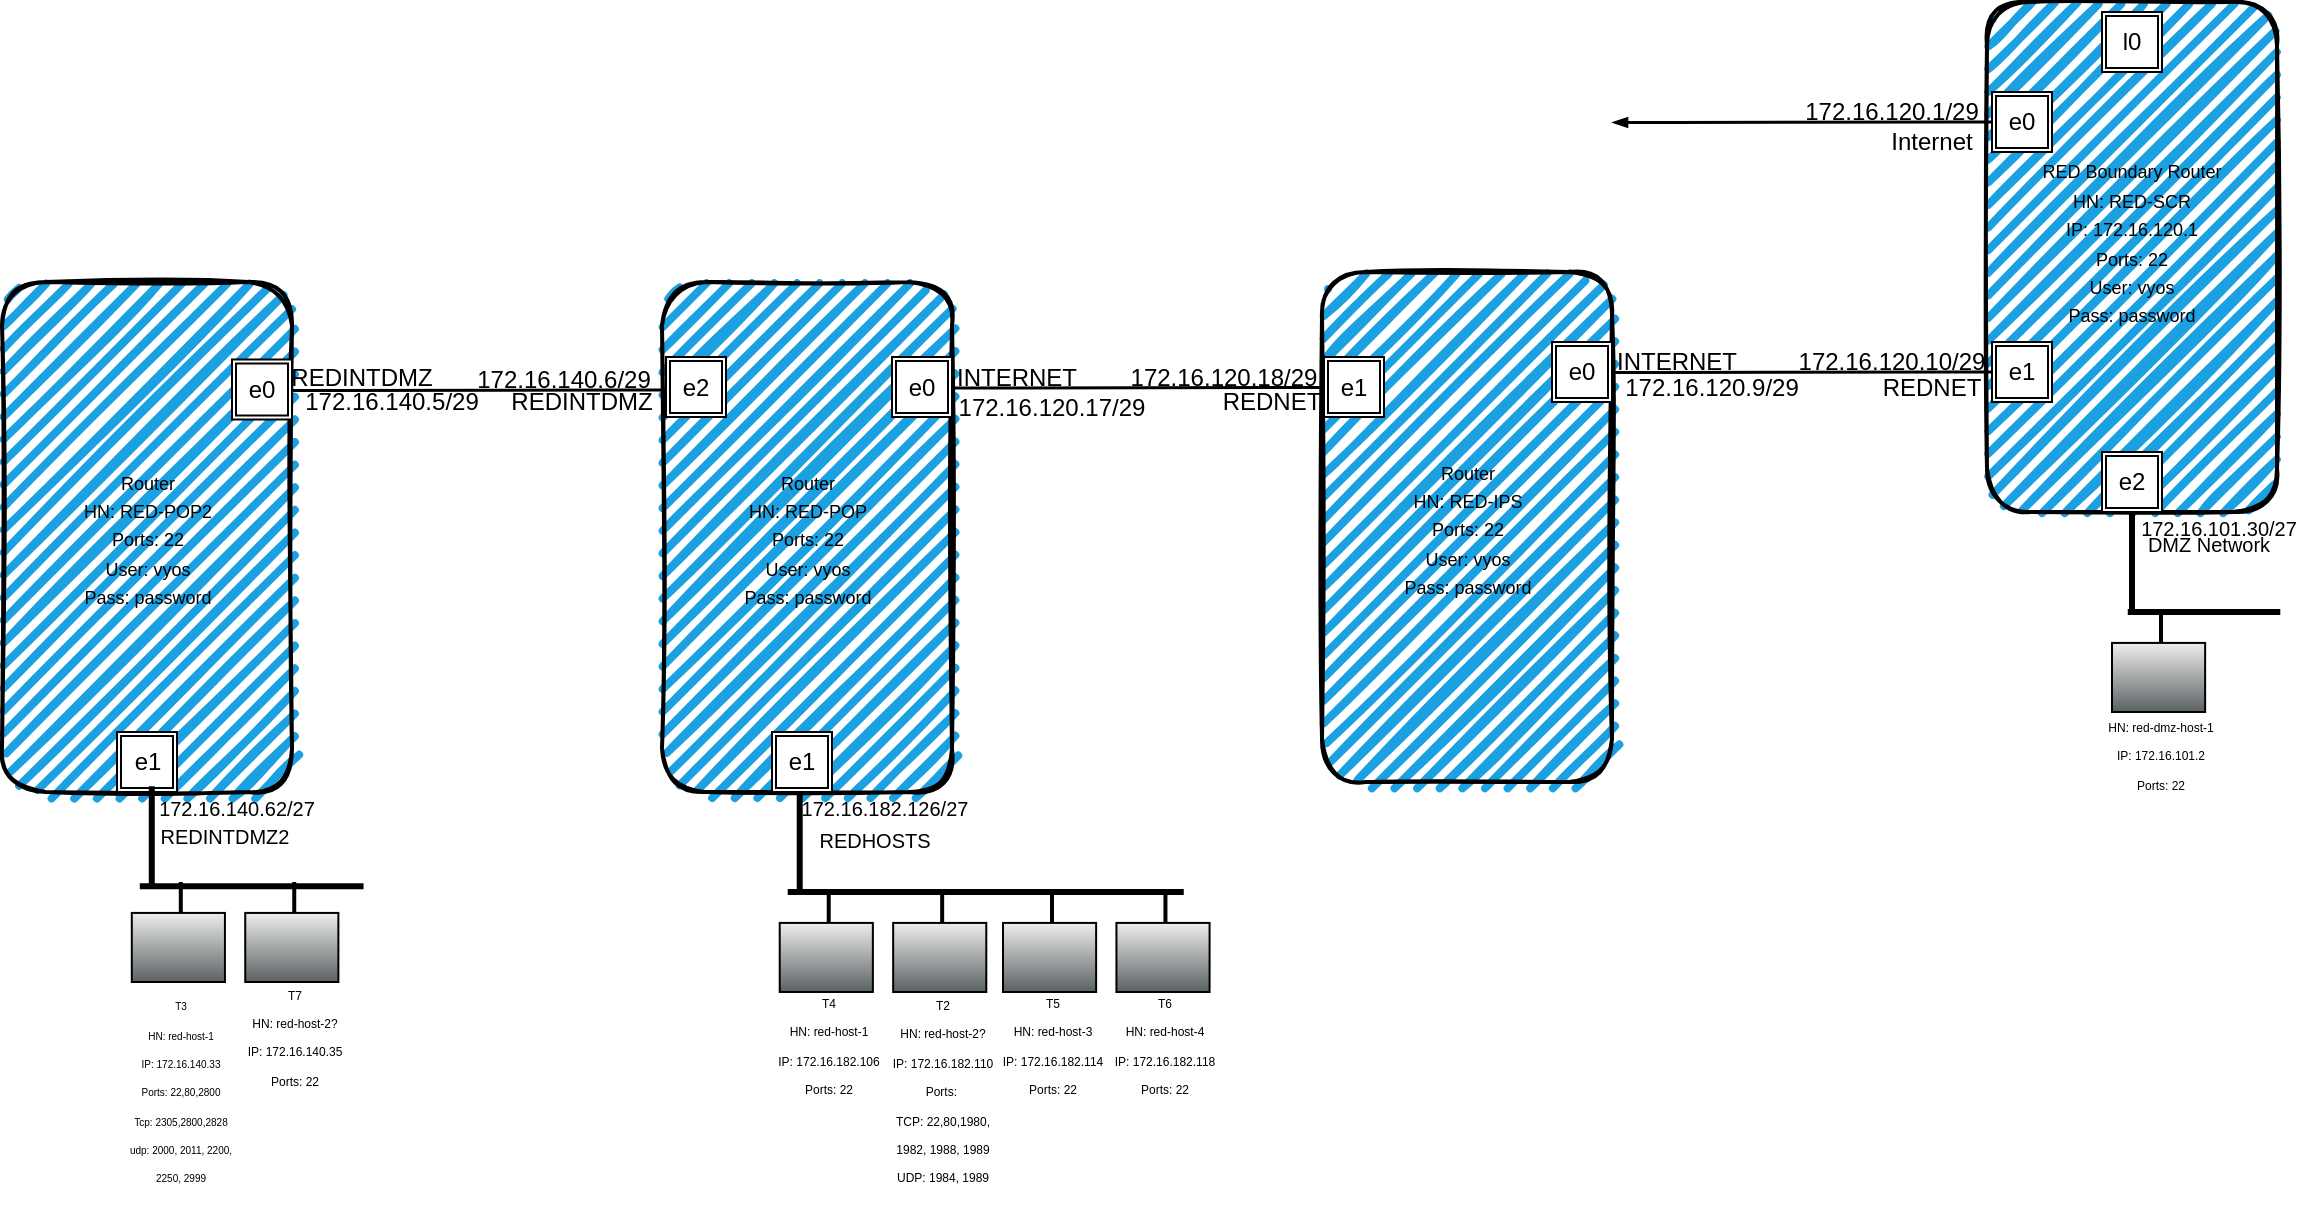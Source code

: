 <mxfile version="28.1.0">
  <diagram name="Page-1" id="_rwPM-7uunxRJzQnY0g6">
    <mxGraphModel dx="1182" dy="177" grid="1" gridSize="10" guides="1" tooltips="1" connect="1" arrows="1" fold="1" page="1" pageScale="1" pageWidth="850" pageHeight="1100" math="0" shadow="0">
      <root>
        <mxCell id="0" />
        <mxCell id="1" parent="0" />
        <mxCell id="rV_EDdplLf0STSpB1xcs-41" value="" style="endArrow=blockThin;html=1;bendable=1;rounded=0;endFill=1;endSize=4;edgeStyle=entityRelationEdgeStyle;startArrow=blockThin;startFill=1;startSize=4;jumpStyle=none;jumpSize=0;targetPerimeterSpacing=15;strokeWidth=1.5;strokeColor=light-dark(#000000,#FEFEFE);exitX=0.196;exitY=0.069;exitDx=0;exitDy=0;exitPerimeter=0;" parent="1" edge="1">
          <mxGeometry width="50" height="50" relative="1" as="geometry">
            <mxPoint x="-190" y="597.73" as="sourcePoint" />
            <mxPoint x="20" y="597.5" as="targetPoint" />
          </mxGeometry>
        </mxCell>
        <mxCell id="rV_EDdplLf0STSpB1xcs-14" value="" style="endArrow=blockThin;html=1;bendable=1;rounded=0;endFill=1;endSize=4;edgeStyle=entityRelationEdgeStyle;startArrow=blockThin;startFill=1;startSize=4;jumpStyle=none;jumpSize=0;targetPerimeterSpacing=15;strokeWidth=1.5;strokeColor=light-dark(#000000,#FEFEFE);exitX=0.196;exitY=0.069;exitDx=0;exitDy=0;exitPerimeter=0;" parent="1" source="rV_EDdplLf0STSpB1xcs-17" edge="1">
          <mxGeometry width="50" height="50" relative="1" as="geometry">
            <mxPoint x="150" y="590.05" as="sourcePoint" />
            <mxPoint x="350" y="589.77" as="targetPoint" />
          </mxGeometry>
        </mxCell>
        <mxCell id="rV_EDdplLf0STSpB1xcs-11" value="" style="endArrow=blockThin;html=1;bendable=1;rounded=0;endFill=1;endSize=4;edgeStyle=entityRelationEdgeStyle;startArrow=blockThin;startFill=1;startSize=4;jumpStyle=none;jumpSize=0;targetPerimeterSpacing=15;strokeWidth=1.5;strokeColor=light-dark(#000000,#FEFEFE);" parent="1" edge="1">
          <mxGeometry width="50" height="50" relative="1" as="geometry">
            <mxPoint x="150" y="465" as="sourcePoint" />
            <mxPoint x="350" y="464.72" as="targetPoint" />
          </mxGeometry>
        </mxCell>
        <mxCell id="rV_EDdplLf0STSpB1xcs-6" value="" style="rounded=1;whiteSpace=wrap;html=1;strokeWidth=2;fillWeight=4;hachureGap=8;hachureAngle=45;fillColor=light-dark(#1BA1E2,#6600CC);sketch=1;rotation=90;" parent="1" vertex="1">
          <mxGeometry x="282.5" y="460" width="255" height="145" as="geometry" />
        </mxCell>
        <mxCell id="rV_EDdplLf0STSpB1xcs-5" value="&lt;font style=&quot;font-size: 9px;&quot;&gt;RED Boundary Router&lt;/font&gt;&lt;div&gt;&lt;font style=&quot;font-size: 9px;&quot;&gt;HN: RED-SCR&lt;/font&gt;&lt;/div&gt;&lt;div&gt;&lt;font style=&quot;font-size: 9px;&quot;&gt;IP: 172.16.120.1&lt;/font&gt;&lt;/div&gt;&lt;div&gt;&lt;font style=&quot;font-size: 9px;&quot;&gt;Ports: 22&lt;/font&gt;&lt;/div&gt;&lt;div&gt;&lt;font style=&quot;font-size: 9px;&quot;&gt;User: vyos&lt;/font&gt;&lt;/div&gt;&lt;div&gt;&lt;font style=&quot;font-size: 9px;&quot;&gt;Pass: password&lt;/font&gt;&lt;/div&gt;" style="text;html=1;align=center;verticalAlign=middle;whiteSpace=wrap;rounded=0;" parent="1" vertex="1">
          <mxGeometry x="360" y="455" width="100" height="140" as="geometry" />
        </mxCell>
        <mxCell id="rV_EDdplLf0STSpB1xcs-7" value="e1" style="shape=ext;double=1;whiteSpace=wrap;html=1;aspect=fixed;" parent="1" vertex="1">
          <mxGeometry x="340" y="575" width="30" height="30" as="geometry" />
        </mxCell>
        <mxCell id="rV_EDdplLf0STSpB1xcs-8" value="e2" style="shape=ext;double=1;whiteSpace=wrap;html=1;aspect=fixed;" parent="1" vertex="1">
          <mxGeometry x="395" y="630" width="30" height="30" as="geometry" />
        </mxCell>
        <mxCell id="rV_EDdplLf0STSpB1xcs-9" value="e0" style="shape=ext;double=1;whiteSpace=wrap;html=1;aspect=fixed;" parent="1" vertex="1">
          <mxGeometry x="340" y="450" width="30" height="30" as="geometry" />
        </mxCell>
        <mxCell id="rV_EDdplLf0STSpB1xcs-10" value="l0" style="shape=ext;double=1;whiteSpace=wrap;html=1;aspect=fixed;" parent="1" vertex="1">
          <mxGeometry x="395" y="410" width="30" height="30" as="geometry" />
        </mxCell>
        <mxCell id="rV_EDdplLf0STSpB1xcs-12" value="172.16.120.1/29" style="text;html=1;align=center;verticalAlign=middle;whiteSpace=wrap;rounded=0;" parent="1" vertex="1">
          <mxGeometry x="240" y="450" width="100" height="20" as="geometry" />
        </mxCell>
        <mxCell id="rV_EDdplLf0STSpB1xcs-13" value="Internet" style="text;html=1;align=center;verticalAlign=middle;whiteSpace=wrap;rounded=0;" parent="1" vertex="1">
          <mxGeometry x="290" y="470" width="40" height="10" as="geometry" />
        </mxCell>
        <mxCell id="rV_EDdplLf0STSpB1xcs-15" value="172.16.120.10/29" style="text;html=1;align=center;verticalAlign=middle;whiteSpace=wrap;rounded=0;" parent="1" vertex="1">
          <mxGeometry x="240" y="575" width="100" height="20" as="geometry" />
        </mxCell>
        <mxCell id="rV_EDdplLf0STSpB1xcs-16" value="172.16.120.9/29" style="text;html=1;align=center;verticalAlign=middle;whiteSpace=wrap;rounded=0;" parent="1" vertex="1">
          <mxGeometry x="150" y="595" width="100" height="5" as="geometry" />
        </mxCell>
        <mxCell id="rV_EDdplLf0STSpB1xcs-17" value="" style="rounded=1;whiteSpace=wrap;html=1;strokeWidth=2;fillWeight=4;hachureGap=8;hachureAngle=45;fillColor=light-dark(#1BA1E2,#6600CC);sketch=1;rotation=90;" parent="1" vertex="1">
          <mxGeometry x="-50" y="595" width="255" height="145" as="geometry" />
        </mxCell>
        <mxCell id="rV_EDdplLf0STSpB1xcs-18" value="e0" style="shape=ext;double=1;whiteSpace=wrap;html=1;aspect=fixed;" parent="1" vertex="1">
          <mxGeometry x="120" y="575" width="30" height="30" as="geometry" />
        </mxCell>
        <mxCell id="rV_EDdplLf0STSpB1xcs-19" value="&lt;font style=&quot;font-size: 9px;&quot;&gt;Router&lt;/font&gt;&lt;div&gt;&lt;font style=&quot;font-size: 9px;&quot;&gt;HN: RED-IPS&lt;/font&gt;&lt;/div&gt;&lt;div&gt;&lt;span style=&quot;font-size: 9px; background-color: transparent; color: light-dark(rgb(0, 0, 0), rgb(255, 255, 255));&quot;&gt;Ports: 22&lt;/span&gt;&lt;/div&gt;&lt;div&gt;&lt;font style=&quot;font-size: 9px;&quot;&gt;User: vyos&lt;/font&gt;&lt;/div&gt;&lt;div&gt;&lt;font style=&quot;font-size: 9px;&quot;&gt;Pass: password&lt;/font&gt;&lt;/div&gt;" style="text;html=1;align=center;verticalAlign=middle;whiteSpace=wrap;rounded=0;" parent="1" vertex="1">
          <mxGeometry x="27.5" y="597.5" width="100" height="140" as="geometry" />
        </mxCell>
        <mxCell id="rV_EDdplLf0STSpB1xcs-22" value="&lt;span style=&quot;font-size: 10px;&quot;&gt;172.16.101.30/27&lt;/span&gt;" style="text;html=1;align=center;verticalAlign=middle;whiteSpace=wrap;rounded=0;rotation=0;" parent="1" vertex="1">
          <mxGeometry x="412.5" y="665" width="80.75" height="5" as="geometry" />
        </mxCell>
        <mxCell id="rV_EDdplLf0STSpB1xcs-31" value="" style="line;strokeWidth=3;direction=south;html=1;" parent="1" vertex="1">
          <mxGeometry x="407.5" y="660" width="5" height="50" as="geometry" />
        </mxCell>
        <mxCell id="rV_EDdplLf0STSpB1xcs-32" value="" style="line;strokeWidth=3;direction=south;html=1;rotation=-90;perimeterSpacing=3;" parent="1" vertex="1">
          <mxGeometry x="442.01" y="671.87" width="8" height="76.25" as="geometry" />
        </mxCell>
        <mxCell id="rV_EDdplLf0STSpB1xcs-34" value="" style="line;strokeWidth=2;direction=south;html=1;rotation=0;" parent="1" vertex="1">
          <mxGeometry x="424" y="710" width="1" height="20" as="geometry" />
        </mxCell>
        <mxCell id="rV_EDdplLf0STSpB1xcs-33" value="" style="shape=mxgraph.networks2.icon;aspect=fixed;fillColor=#EDEDED;strokeColor=#000000;gradientColor=#5B6163;network2IconShadow=1;network2bgFillColor=none;network2Icon=mxgraph.networks2.monitor;network2IconYOffset=-0.009;network2IconW=1;network2IconH=0.742;" parent="1" vertex="1">
          <mxGeometry x="400" y="725.46" width="46.57" height="34.54" as="geometry" />
        </mxCell>
        <mxCell id="rV_EDdplLf0STSpB1xcs-36" value="&lt;span style=&quot;font-size: 10px;&quot;&gt;DMZ Network&lt;/span&gt;" style="text;html=1;align=center;verticalAlign=middle;whiteSpace=wrap;rounded=0;rotation=0;" parent="1" vertex="1">
          <mxGeometry x="407.5" y="673.75" width="80.75" height="5" as="geometry" />
        </mxCell>
        <mxCell id="rV_EDdplLf0STSpB1xcs-38" value="REDNET" style="text;html=1;align=center;verticalAlign=middle;whiteSpace=wrap;rounded=0;" parent="1" vertex="1">
          <mxGeometry x="290" y="592.5" width="40" height="10" as="geometry" />
        </mxCell>
        <mxCell id="rV_EDdplLf0STSpB1xcs-39" value="&lt;font style=&quot;font-size: 6px;&quot;&gt;HN: red-dmz-host-1&lt;/font&gt;&lt;div&gt;&lt;font style=&quot;font-size: 6px;&quot;&gt;IP: 172.16.101.2&lt;/font&gt;&lt;/div&gt;&lt;div&gt;&lt;font style=&quot;font-size: 6px;&quot;&gt;Ports: 22&lt;/font&gt;&lt;/div&gt;" style="text;html=1;align=center;verticalAlign=middle;whiteSpace=wrap;rounded=0;" parent="1" vertex="1">
          <mxGeometry x="396.14" y="760" width="56.72" height="40" as="geometry" />
        </mxCell>
        <mxCell id="rV_EDdplLf0STSpB1xcs-40" value="e1" style="shape=ext;double=1;whiteSpace=wrap;html=1;aspect=fixed;" parent="1" vertex="1">
          <mxGeometry x="6" y="582.5" width="30" height="30" as="geometry" />
        </mxCell>
        <mxCell id="rV_EDdplLf0STSpB1xcs-43" value="172.16.120.18/29" style="text;html=1;align=center;verticalAlign=middle;whiteSpace=wrap;rounded=0;" parent="1" vertex="1">
          <mxGeometry x="-94" y="582.5" width="100" height="20" as="geometry" />
        </mxCell>
        <mxCell id="rV_EDdplLf0STSpB1xcs-44" value="172.16.120.17/29" style="text;html=1;align=center;verticalAlign=middle;whiteSpace=wrap;rounded=0;" parent="1" vertex="1">
          <mxGeometry x="-180" y="600" width="100" height="15" as="geometry" />
        </mxCell>
        <mxCell id="rV_EDdplLf0STSpB1xcs-45" value="REDNET" style="text;html=1;align=center;verticalAlign=middle;whiteSpace=wrap;rounded=0;" parent="1" vertex="1">
          <mxGeometry x="-40" y="600" width="40" height="10" as="geometry" />
        </mxCell>
        <mxCell id="rV_EDdplLf0STSpB1xcs-46" value="" style="rounded=1;whiteSpace=wrap;html=1;strokeWidth=2;fillWeight=4;hachureGap=8;hachureAngle=45;fillColor=light-dark(#1BA1E2,#6600CC);sketch=1;rotation=90;" parent="1" vertex="1">
          <mxGeometry x="-380" y="600" width="255" height="145" as="geometry" />
        </mxCell>
        <mxCell id="rV_EDdplLf0STSpB1xcs-47" value="&lt;font style=&quot;font-size: 9px;&quot;&gt;Router&lt;/font&gt;&lt;div&gt;&lt;font style=&quot;font-size: 9px;&quot;&gt;HN: RED-POP&lt;/font&gt;&lt;/div&gt;&lt;div&gt;&lt;span style=&quot;font-size: 9px; background-color: transparent; color: light-dark(rgb(0, 0, 0), rgb(255, 255, 255));&quot;&gt;Ports: 22&lt;/span&gt;&lt;/div&gt;&lt;div&gt;&lt;font style=&quot;font-size: 9px;&quot;&gt;User: vyos&lt;/font&gt;&lt;/div&gt;&lt;div&gt;&lt;font style=&quot;font-size: 9px;&quot;&gt;Pass: password&lt;/font&gt;&lt;/div&gt;" style="text;html=1;align=center;verticalAlign=middle;whiteSpace=wrap;rounded=0;" parent="1" vertex="1">
          <mxGeometry x="-302.5" y="602.5" width="100" height="140" as="geometry" />
        </mxCell>
        <mxCell id="rV_EDdplLf0STSpB1xcs-48" value="e0" style="shape=ext;double=1;whiteSpace=wrap;html=1;aspect=fixed;" parent="1" vertex="1">
          <mxGeometry x="-210" y="582.5" width="30" height="30" as="geometry" />
        </mxCell>
        <mxCell id="rV_EDdplLf0STSpB1xcs-49" value="INTERNET" style="text;html=1;align=center;verticalAlign=middle;whiteSpace=wrap;rounded=0;" parent="1" vertex="1">
          <mxGeometry x="160" y="580" width="45" height="10" as="geometry" />
        </mxCell>
        <mxCell id="rV_EDdplLf0STSpB1xcs-66" value="" style="endArrow=blockThin;html=1;bendable=1;rounded=0;endFill=1;endSize=4;edgeStyle=entityRelationEdgeStyle;startArrow=blockThin;startFill=1;startSize=4;jumpStyle=none;jumpSize=0;targetPerimeterSpacing=15;strokeWidth=1.5;strokeColor=light-dark(#000000,#FEFEFE);exitX=0.196;exitY=0.069;exitDx=0;exitDy=0;exitPerimeter=0;" parent="1" edge="1">
          <mxGeometry width="50" height="50" relative="1" as="geometry">
            <mxPoint x="-520" y="598.98" as="sourcePoint" />
            <mxPoint x="-310" y="598.75" as="targetPoint" />
          </mxGeometry>
        </mxCell>
        <mxCell id="rV_EDdplLf0STSpB1xcs-50" value="INTERNET" style="text;html=1;align=center;verticalAlign=middle;whiteSpace=wrap;rounded=0;" parent="1" vertex="1">
          <mxGeometry x="-170" y="587.5" width="45" height="10" as="geometry" />
        </mxCell>
        <mxCell id="rV_EDdplLf0STSpB1xcs-51" value="e2" style="shape=ext;double=1;whiteSpace=wrap;html=1;aspect=fixed;" parent="1" vertex="1">
          <mxGeometry x="-323" y="582.5" width="30" height="30" as="geometry" />
        </mxCell>
        <mxCell id="rV_EDdplLf0STSpB1xcs-52" value="e1" style="shape=ext;double=1;whiteSpace=wrap;html=1;aspect=fixed;" parent="1" vertex="1">
          <mxGeometry x="-270" y="770" width="30" height="30" as="geometry" />
        </mxCell>
        <mxCell id="rV_EDdplLf0STSpB1xcs-59" value="&lt;span style=&quot;font-size: 10px;&quot;&gt;172.16.182.126/27&lt;/span&gt;" style="text;html=1;align=center;verticalAlign=middle;whiteSpace=wrap;rounded=0;rotation=0;" parent="1" vertex="1">
          <mxGeometry x="-253.64" y="805" width="80.75" height="5" as="geometry" />
        </mxCell>
        <mxCell id="rV_EDdplLf0STSpB1xcs-60" value="" style="line;strokeWidth=3;direction=south;html=1;" parent="1" vertex="1">
          <mxGeometry x="-258.64" y="800" width="5" height="50" as="geometry" />
        </mxCell>
        <mxCell id="rV_EDdplLf0STSpB1xcs-61" value="" style="line;strokeWidth=3;direction=south;html=1;rotation=-90;perimeterSpacing=3;" parent="1" vertex="1">
          <mxGeometry x="-167.13" y="750.98" width="8" height="198.02" as="geometry" />
        </mxCell>
        <mxCell id="rV_EDdplLf0STSpB1xcs-62" value="" style="line;strokeWidth=2;direction=south;html=1;rotation=0;" parent="1" vertex="1">
          <mxGeometry x="-242.14" y="850" width="1" height="20" as="geometry" />
        </mxCell>
        <mxCell id="rV_EDdplLf0STSpB1xcs-63" value="" style="shape=mxgraph.networks2.icon;aspect=fixed;fillColor=#EDEDED;strokeColor=#000000;gradientColor=#5B6163;network2IconShadow=1;network2bgFillColor=none;network2Icon=mxgraph.networks2.monitor;network2IconYOffset=-0.009;network2IconW=1;network2IconH=0.742;" parent="1" vertex="1">
          <mxGeometry x="-266.14" y="865.46" width="46.57" height="34.54" as="geometry" />
        </mxCell>
        <mxCell id="rV_EDdplLf0STSpB1xcs-64" value="&lt;span style=&quot;font-size: 10px;&quot;&gt;REDHOSTS&lt;/span&gt;" style="text;html=1;align=center;verticalAlign=middle;whiteSpace=wrap;rounded=0;rotation=0;" parent="1" vertex="1">
          <mxGeometry x="-258.64" y="820" width="80.75" height="7.5" as="geometry" />
        </mxCell>
        <mxCell id="rV_EDdplLf0STSpB1xcs-65" value="&lt;div&gt;&lt;font style=&quot;font-size: 6px;&quot;&gt;T4&lt;/font&gt;&lt;/div&gt;&lt;font style=&quot;font-size: 6px;&quot;&gt;HN: red-host-1&lt;/font&gt;&lt;div&gt;&lt;font style=&quot;font-size: 6px;&quot;&gt;IP: 172.16.182.106&lt;/font&gt;&lt;/div&gt;&lt;div&gt;&lt;font style=&quot;font-size: 6px;&quot;&gt;Ports: 22&lt;/font&gt;&lt;/div&gt;" style="text;html=1;align=center;verticalAlign=middle;whiteSpace=wrap;rounded=0;" parent="1" vertex="1">
          <mxGeometry x="-270" y="900" width="56.72" height="50" as="geometry" />
        </mxCell>
        <mxCell id="rV_EDdplLf0STSpB1xcs-67" value="172.16.140.6/29" style="text;html=1;align=center;verticalAlign=middle;whiteSpace=wrap;rounded=0;" parent="1" vertex="1">
          <mxGeometry x="-424" y="583.75" width="100" height="20" as="geometry" />
        </mxCell>
        <mxCell id="rV_EDdplLf0STSpB1xcs-68" value="REDINTDMZ" style="text;html=1;align=center;verticalAlign=middle;whiteSpace=wrap;rounded=0;" parent="1" vertex="1">
          <mxGeometry x="-390" y="600" width="50" height="10" as="geometry" />
        </mxCell>
        <mxCell id="rV_EDdplLf0STSpB1xcs-69" value="" style="line;strokeWidth=2;direction=south;html=1;rotation=0;" parent="1" vertex="1">
          <mxGeometry x="-185.42" y="850" width="1" height="20" as="geometry" />
        </mxCell>
        <mxCell id="rV_EDdplLf0STSpB1xcs-70" value="" style="shape=mxgraph.networks2.icon;aspect=fixed;fillColor=#EDEDED;strokeColor=#000000;gradientColor=#5B6163;network2IconShadow=1;network2bgFillColor=none;network2Icon=mxgraph.networks2.monitor;network2IconYOffset=-0.009;network2IconW=1;network2IconH=0.742;" parent="1" vertex="1">
          <mxGeometry x="-209.42" y="865.46" width="46.57" height="34.54" as="geometry" />
        </mxCell>
        <mxCell id="rV_EDdplLf0STSpB1xcs-71" value="&lt;div&gt;&lt;font style=&quot;font-size: 6px;&quot;&gt;T2&lt;/font&gt;&lt;/div&gt;&lt;font style=&quot;font-size: 6px;&quot;&gt;HN: red-host-2?&lt;/font&gt;&lt;div&gt;&lt;font style=&quot;font-size: 6px;&quot;&gt;IP: 172.16.182.110&lt;/font&gt;&lt;/div&gt;&lt;div&gt;&lt;font style=&quot;font-size: 6px;&quot;&gt;Ports:&amp;nbsp;&lt;/font&gt;&lt;/div&gt;&lt;div&gt;&lt;font style=&quot;font-size: 6px;&quot;&gt;TCP: 22,80,1980, 1982, 1988, 1989&lt;/font&gt;&lt;/div&gt;&lt;div&gt;&lt;font style=&quot;font-size: 6px;&quot;&gt;UDP: 1984, 1989&lt;/font&gt;&lt;/div&gt;&lt;div&gt;&lt;font style=&quot;font-size: 6px;&quot;&gt;&lt;br&gt;&lt;/font&gt;&lt;/div&gt;" style="text;html=1;align=center;verticalAlign=middle;whiteSpace=wrap;rounded=0;" parent="1" vertex="1">
          <mxGeometry x="-213.28" y="900" width="56.72" height="110" as="geometry" />
        </mxCell>
        <mxCell id="rV_EDdplLf0STSpB1xcs-72" value="" style="line;strokeWidth=2;direction=south;html=1;rotation=0;" parent="1" vertex="1">
          <mxGeometry x="-130.5" y="850" width="1" height="20" as="geometry" />
        </mxCell>
        <mxCell id="rV_EDdplLf0STSpB1xcs-73" value="" style="shape=mxgraph.networks2.icon;aspect=fixed;fillColor=#EDEDED;strokeColor=#000000;gradientColor=#5B6163;network2IconShadow=1;network2bgFillColor=none;network2Icon=mxgraph.networks2.monitor;network2IconYOffset=-0.009;network2IconW=1;network2IconH=0.742;" parent="1" vertex="1">
          <mxGeometry x="-154.5" y="865.46" width="46.57" height="34.54" as="geometry" />
        </mxCell>
        <mxCell id="rV_EDdplLf0STSpB1xcs-74" value="&lt;div&gt;&lt;font style=&quot;font-size: 6px;&quot;&gt;T5&lt;/font&gt;&lt;/div&gt;&lt;font style=&quot;font-size: 6px;&quot;&gt;HN: red-host-3&lt;/font&gt;&lt;div&gt;&lt;font style=&quot;font-size: 6px;&quot;&gt;IP: 172.16.182.114&lt;/font&gt;&lt;/div&gt;&lt;div&gt;&lt;font style=&quot;font-size: 6px;&quot;&gt;Ports: 22&lt;/font&gt;&lt;/div&gt;" style="text;html=1;align=center;verticalAlign=middle;whiteSpace=wrap;rounded=0;" parent="1" vertex="1">
          <mxGeometry x="-158.36" y="900" width="56.72" height="50" as="geometry" />
        </mxCell>
        <mxCell id="rV_EDdplLf0STSpB1xcs-75" value="" style="line;strokeWidth=2;direction=south;html=1;rotation=0;" parent="1" vertex="1">
          <mxGeometry x="-73.78" y="850" width="1" height="20" as="geometry" />
        </mxCell>
        <mxCell id="rV_EDdplLf0STSpB1xcs-76" value="" style="shape=mxgraph.networks2.icon;aspect=fixed;fillColor=#EDEDED;strokeColor=#000000;gradientColor=#5B6163;network2IconShadow=1;network2bgFillColor=none;network2Icon=mxgraph.networks2.monitor;network2IconYOffset=-0.009;network2IconW=1;network2IconH=0.742;" parent="1" vertex="1">
          <mxGeometry x="-97.78" y="865.46" width="46.57" height="34.54" as="geometry" />
        </mxCell>
        <mxCell id="rV_EDdplLf0STSpB1xcs-77" value="&lt;div&gt;&lt;font style=&quot;font-size: 6px;&quot;&gt;T6&lt;/font&gt;&lt;/div&gt;&lt;font style=&quot;font-size: 6px;&quot;&gt;HN: red-host-4&lt;/font&gt;&lt;div&gt;&lt;font style=&quot;font-size: 6px;&quot;&gt;IP: 172.16.182.118&lt;/font&gt;&lt;/div&gt;&lt;div&gt;&lt;font style=&quot;font-size: 6px;&quot;&gt;Ports: 22&lt;/font&gt;&lt;/div&gt;" style="text;html=1;align=center;verticalAlign=middle;whiteSpace=wrap;rounded=0;" parent="1" vertex="1">
          <mxGeometry x="-101.64" y="900" width="56.72" height="50" as="geometry" />
        </mxCell>
        <mxCell id="9NE6xN3h0LuDKKkdftEm-3" value="172.16.140.5/29" style="text;html=1;align=center;verticalAlign=middle;whiteSpace=wrap;rounded=0;" parent="1" vertex="1">
          <mxGeometry x="-510" y="595" width="100" height="20" as="geometry" />
        </mxCell>
        <mxCell id="9NE6xN3h0LuDKKkdftEm-4" value="" style="rounded=1;whiteSpace=wrap;html=1;strokeWidth=2;fillWeight=4;hachureGap=8;hachureAngle=45;fillColor=light-dark(#1BA1E2,#6600CC);sketch=1;rotation=90;" parent="1" vertex="1">
          <mxGeometry x="-710" y="600" width="255" height="145" as="geometry" />
        </mxCell>
        <mxCell id="9NE6xN3h0LuDKKkdftEm-5" value="&lt;font style=&quot;font-size: 9px;&quot;&gt;Router&lt;/font&gt;&lt;div&gt;&lt;font style=&quot;font-size: 9px;&quot;&gt;HN: RED-POP2&lt;/font&gt;&lt;/div&gt;&lt;div&gt;&lt;span style=&quot;font-size: 9px; background-color: transparent; color: light-dark(rgb(0, 0, 0), rgb(255, 255, 255));&quot;&gt;Ports: 22&lt;/span&gt;&lt;/div&gt;&lt;div&gt;&lt;font style=&quot;font-size: 9px;&quot;&gt;User: vyos&lt;/font&gt;&lt;/div&gt;&lt;div&gt;&lt;font style=&quot;font-size: 9px;&quot;&gt;Pass: password&lt;/font&gt;&lt;/div&gt;" style="text;html=1;align=center;verticalAlign=middle;whiteSpace=wrap;rounded=0;" parent="1" vertex="1">
          <mxGeometry x="-632.5" y="602.5" width="100" height="140" as="geometry" />
        </mxCell>
        <mxCell id="9NE6xN3h0LuDKKkdftEm-6" value="e0" style="shape=ext;double=1;whiteSpace=wrap;html=1;aspect=fixed;" parent="1" vertex="1">
          <mxGeometry x="-540" y="583.75" width="30" height="30" as="geometry" />
        </mxCell>
        <mxCell id="9NE6xN3h0LuDKKkdftEm-7" value="REDINTDMZ" style="text;html=1;align=center;verticalAlign=middle;whiteSpace=wrap;rounded=0;" parent="1" vertex="1">
          <mxGeometry x="-500" y="587.5" width="50" height="10" as="geometry" />
        </mxCell>
        <mxCell id="9NE6xN3h0LuDKKkdftEm-8" value="e1" style="shape=ext;double=1;whiteSpace=wrap;html=1;aspect=fixed;" parent="1" vertex="1">
          <mxGeometry x="-597.5" y="770" width="30" height="30" as="geometry" />
        </mxCell>
        <mxCell id="9NE6xN3h0LuDKKkdftEm-9" value="&lt;span style=&quot;font-size: 10px;&quot;&gt;172.16.140.62/27&lt;/span&gt;" style="text;html=1;align=center;verticalAlign=middle;whiteSpace=wrap;rounded=0;rotation=0;" parent="1" vertex="1">
          <mxGeometry x="-577.61" y="805" width="80.75" height="5" as="geometry" />
        </mxCell>
        <mxCell id="9NE6xN3h0LuDKKkdftEm-10" value="" style="line;strokeWidth=2;direction=south;html=1;rotation=0;" parent="1" vertex="1">
          <mxGeometry x="-566.1" y="845" width="1" height="20" as="geometry" />
        </mxCell>
        <mxCell id="9NE6xN3h0LuDKKkdftEm-11" value="" style="shape=mxgraph.networks2.icon;aspect=fixed;fillColor=#EDEDED;strokeColor=#000000;gradientColor=#5B6163;network2IconShadow=1;network2bgFillColor=none;network2Icon=mxgraph.networks2.monitor;network2IconYOffset=-0.009;network2IconW=1;network2IconH=0.742;" parent="1" vertex="1">
          <mxGeometry x="-590.1" y="860.46" width="46.57" height="34.54" as="geometry" />
        </mxCell>
        <mxCell id="9NE6xN3h0LuDKKkdftEm-12" value="&lt;span style=&quot;font-size: 10px;&quot;&gt;REDINTDMZ2&lt;/span&gt;" style="text;html=1;align=center;verticalAlign=middle;whiteSpace=wrap;rounded=0;rotation=0;" parent="1" vertex="1">
          <mxGeometry x="-584.03" y="818.39" width="80.75" height="7.5" as="geometry" />
        </mxCell>
        <mxCell id="9NE6xN3h0LuDKKkdftEm-13" value="&lt;div&gt;&lt;font style=&quot;font-size: 5px;&quot;&gt;T3&lt;/font&gt;&lt;/div&gt;&lt;font style=&quot;font-size: 5px;&quot;&gt;HN: red-host-1&lt;/font&gt;&lt;div&gt;&lt;font style=&quot;font-size: 5px;&quot;&gt;IP: 172.16.140.33&lt;/font&gt;&lt;/div&gt;&lt;div&gt;&lt;font style=&quot;font-size: 5px;&quot;&gt;Ports: 22,80,2800&lt;/font&gt;&lt;/div&gt;&lt;div&gt;&lt;font style=&quot;font-size: 5px;&quot;&gt;&lt;font style=&quot;&quot;&gt;Tcp:&lt;/font&gt;&lt;font style=&quot;&quot;&gt; 2305,2800,2828&lt;/font&gt;&lt;/font&gt;&lt;/div&gt;&lt;div&gt;&lt;font style=&quot;&quot;&gt;&lt;font style=&quot;font-size: 5px;&quot;&gt;udp: 2000, 2011, 2200, 2250, 2999&lt;/font&gt;&lt;/font&gt;&lt;/div&gt;" style="text;html=1;align=center;verticalAlign=middle;whiteSpace=wrap;rounded=0;" parent="1" vertex="1">
          <mxGeometry x="-593.96" y="895" width="56.72" height="105" as="geometry" />
        </mxCell>
        <mxCell id="9NE6xN3h0LuDKKkdftEm-14" value="" style="line;strokeWidth=2;direction=south;html=1;rotation=0;" parent="1" vertex="1">
          <mxGeometry x="-509.38" y="845" width="1" height="20" as="geometry" />
        </mxCell>
        <mxCell id="9NE6xN3h0LuDKKkdftEm-15" value="" style="shape=mxgraph.networks2.icon;aspect=fixed;fillColor=#EDEDED;strokeColor=#000000;gradientColor=#5B6163;network2IconShadow=1;network2bgFillColor=none;network2Icon=mxgraph.networks2.monitor;network2IconYOffset=-0.009;network2IconW=1;network2IconH=0.742;" parent="1" vertex="1">
          <mxGeometry x="-533.38" y="860.46" width="46.57" height="34.54" as="geometry" />
        </mxCell>
        <mxCell id="9NE6xN3h0LuDKKkdftEm-16" value="&lt;div&gt;&lt;font style=&quot;font-size: 6px;&quot;&gt;T7&lt;/font&gt;&lt;/div&gt;&lt;font style=&quot;font-size: 6px;&quot;&gt;HN: red-host-2?&lt;/font&gt;&lt;div&gt;&lt;font style=&quot;font-size: 6px;&quot;&gt;IP: 172.16.140.35&lt;/font&gt;&lt;/div&gt;&lt;div&gt;&lt;font style=&quot;font-size: 6px;&quot;&gt;Ports: 22&lt;/font&gt;&lt;/div&gt;&lt;div&gt;&lt;font style=&quot;font-size: 6px;&quot;&gt;&lt;br&gt;&lt;/font&gt;&lt;/div&gt;" style="text;html=1;align=center;verticalAlign=middle;whiteSpace=wrap;rounded=0;" parent="1" vertex="1">
          <mxGeometry x="-537.24" y="895" width="56.72" height="65" as="geometry" />
        </mxCell>
        <mxCell id="9NE6xN3h0LuDKKkdftEm-17" value="" style="line;strokeWidth=3;direction=south;html=1;" parent="1" vertex="1">
          <mxGeometry x="-582.61" y="797.14" width="5" height="50" as="geometry" />
        </mxCell>
        <mxCell id="9NE6xN3h0LuDKKkdftEm-18" value="" style="line;strokeWidth=3;direction=south;html=1;rotation=-90;perimeterSpacing=3;" parent="1" vertex="1">
          <mxGeometry x="-534.17" y="791.19" width="8" height="111.88" as="geometry" />
        </mxCell>
      </root>
    </mxGraphModel>
  </diagram>
</mxfile>
